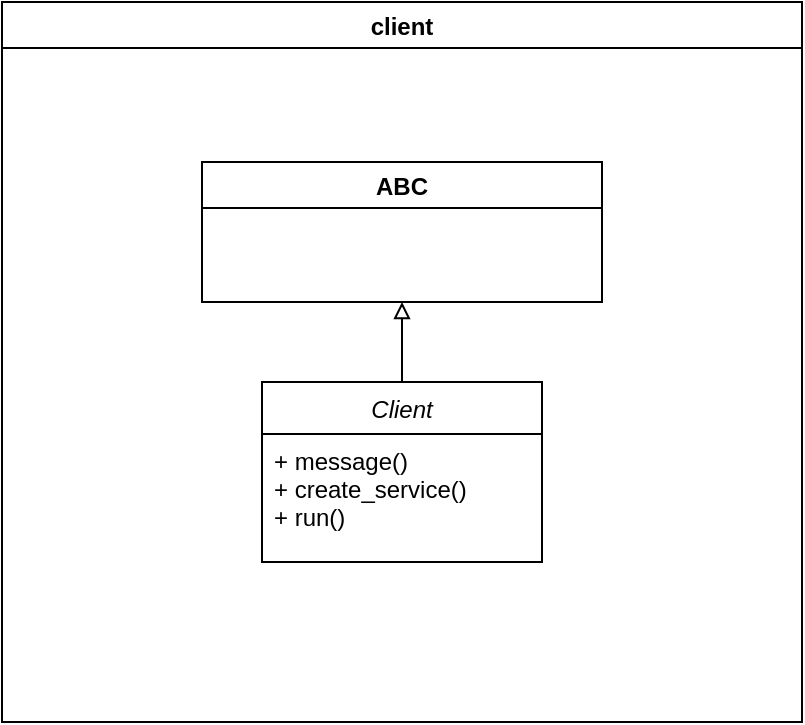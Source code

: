 <mxfile>
    <diagram id="rqDXGU8XbnJuIfr_Dsu4" name="Page-1">
        <mxGraphModel dx="601" dy="516" grid="1" gridSize="10" guides="1" tooltips="1" connect="1" arrows="1" fold="1" page="1" pageScale="1" pageWidth="827" pageHeight="1169" math="0" shadow="0">
            <root>
                <mxCell id="0"/>
                <mxCell id="1" parent="0"/>
                <mxCell id="2" value="ABC" style="swimlane;" vertex="1" parent="1">
                    <mxGeometry x="210" y="170" width="200" height="70" as="geometry"/>
                </mxCell>
                <mxCell id="7" style="edgeStyle=none;html=1;entryX=0.5;entryY=1;entryDx=0;entryDy=0;endArrow=block;endFill=0;" edge="1" parent="1" source="3" target="2">
                    <mxGeometry relative="1" as="geometry"/>
                </mxCell>
                <mxCell id="3" value="Client" style="swimlane;fontStyle=2;childLayout=stackLayout;horizontal=1;startSize=26;fillColor=none;horizontalStack=0;resizeParent=1;resizeParentMax=0;resizeLast=0;collapsible=1;marginBottom=0;" vertex="1" parent="1">
                    <mxGeometry x="240" y="280" width="140" height="90" as="geometry"/>
                </mxCell>
                <mxCell id="4" value="+ message()&#10;+ create_service()&#10;+ run()&#10;" style="text;strokeColor=none;fillColor=none;align=left;verticalAlign=top;spacingLeft=4;spacingRight=4;overflow=hidden;rotatable=0;points=[[0,0.5],[1,0.5]];portConstraint=eastwest;" vertex="1" parent="3">
                    <mxGeometry y="26" width="140" height="64" as="geometry"/>
                </mxCell>
                <mxCell id="8" value="client" style="swimlane;" vertex="1" parent="1">
                    <mxGeometry x="110" y="90" width="400" height="360" as="geometry"/>
                </mxCell>
            </root>
        </mxGraphModel>
    </diagram>
</mxfile>